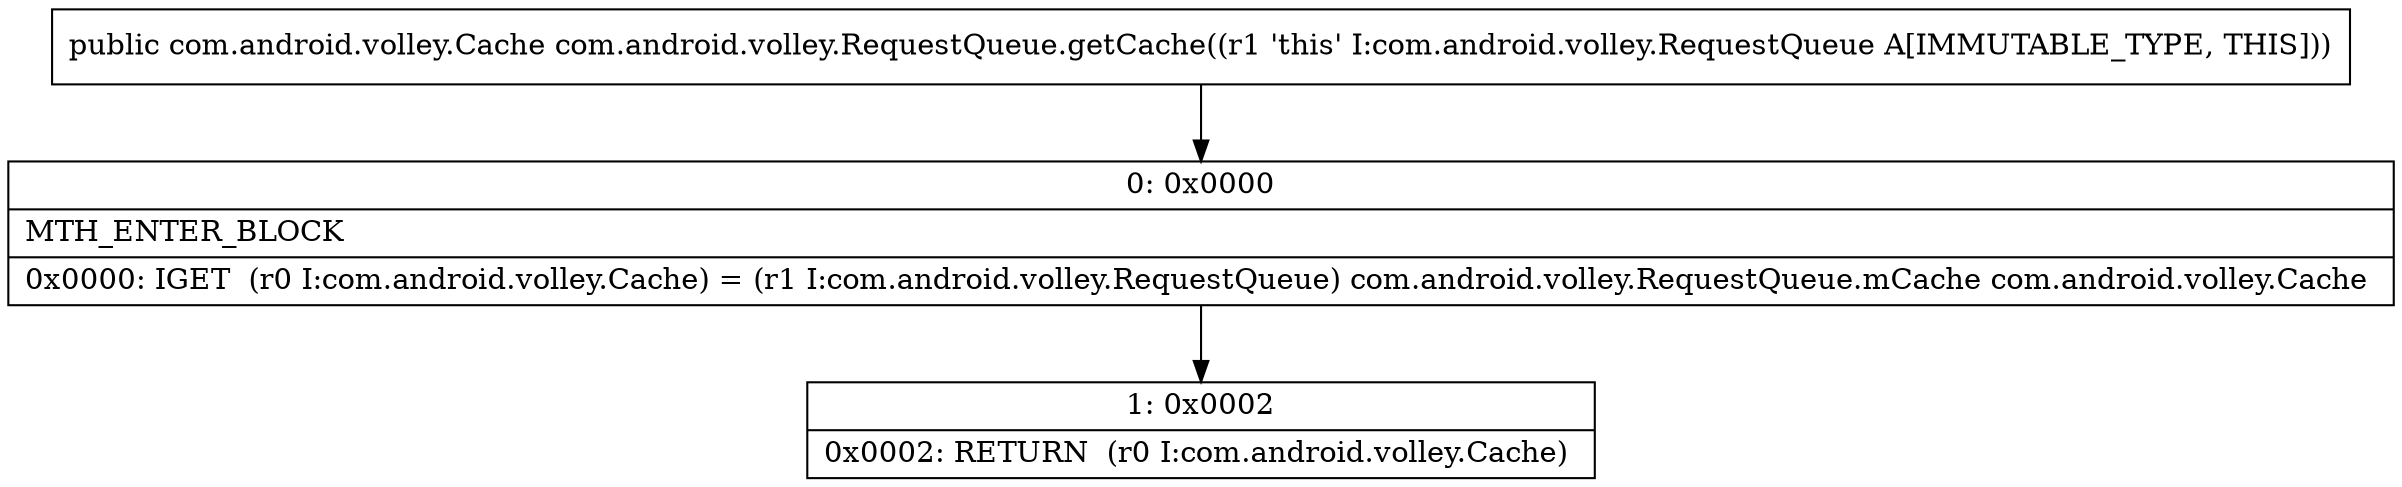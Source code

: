 digraph "CFG forcom.android.volley.RequestQueue.getCache()Lcom\/android\/volley\/Cache;" {
Node_0 [shape=record,label="{0\:\ 0x0000|MTH_ENTER_BLOCK\l|0x0000: IGET  (r0 I:com.android.volley.Cache) = (r1 I:com.android.volley.RequestQueue) com.android.volley.RequestQueue.mCache com.android.volley.Cache \l}"];
Node_1 [shape=record,label="{1\:\ 0x0002|0x0002: RETURN  (r0 I:com.android.volley.Cache) \l}"];
MethodNode[shape=record,label="{public com.android.volley.Cache com.android.volley.RequestQueue.getCache((r1 'this' I:com.android.volley.RequestQueue A[IMMUTABLE_TYPE, THIS])) }"];
MethodNode -> Node_0;
Node_0 -> Node_1;
}

